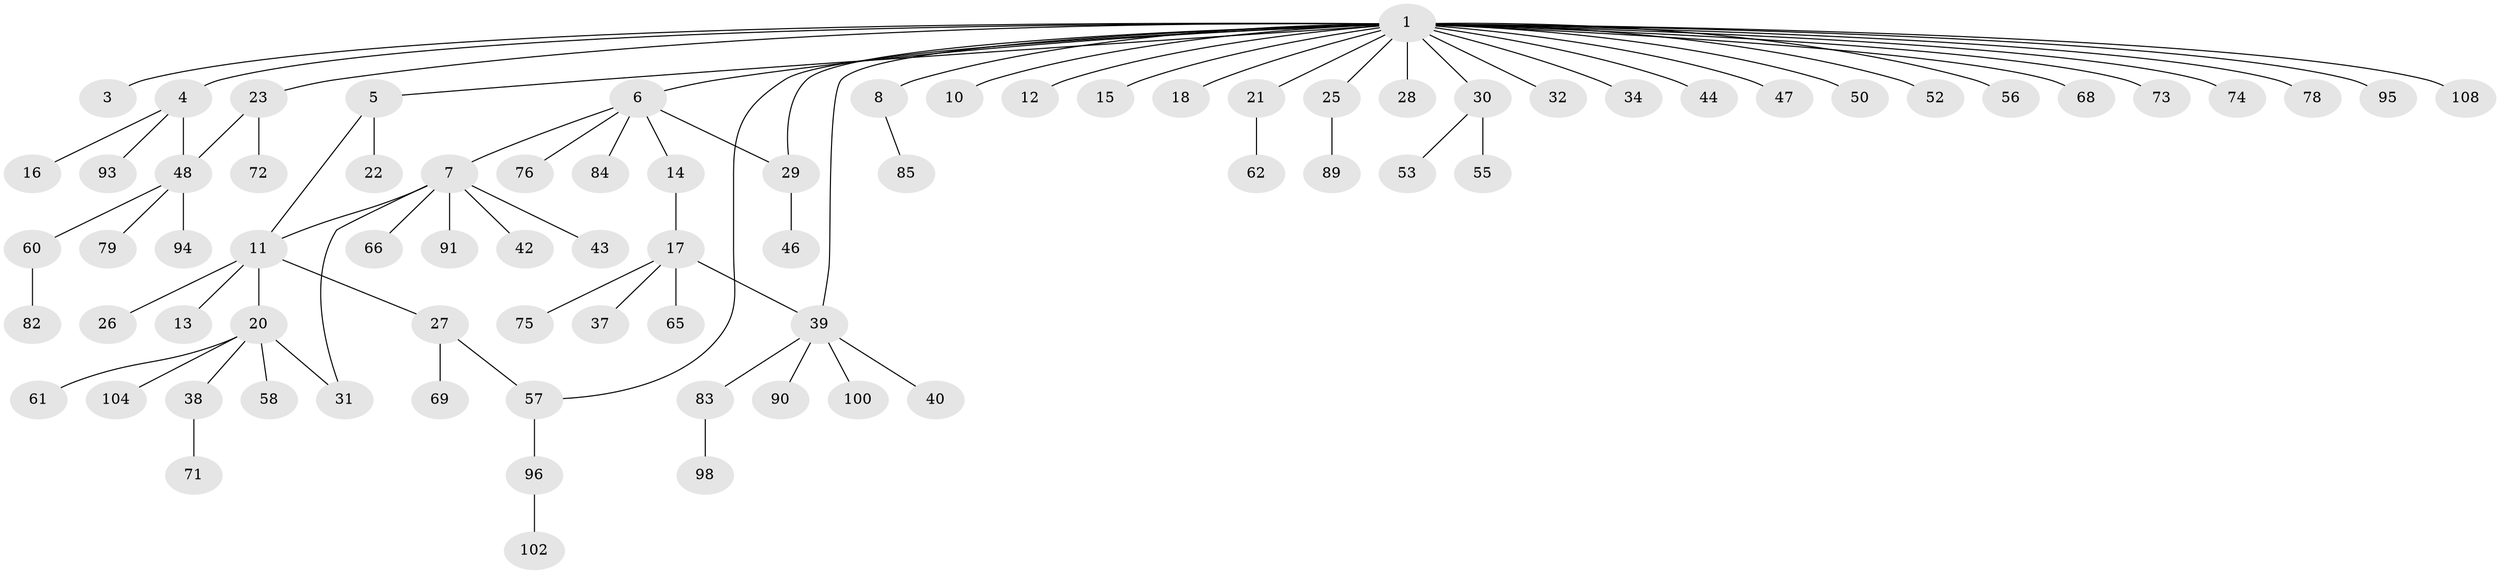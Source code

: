 // Generated by graph-tools (version 1.1) at 2025/51/02/27/25 19:51:55]
// undirected, 77 vertices, 82 edges
graph export_dot {
graph [start="1"]
  node [color=gray90,style=filled];
  1 [super="+2"];
  3 [super="+9"];
  4 [super="+92"];
  5 [super="+107"];
  6 [super="+49"];
  7 [super="+19"];
  8 [super="+35"];
  10 [super="+70"];
  11 [super="+36"];
  12;
  13;
  14 [super="+24"];
  15;
  16 [super="+103"];
  17 [super="+54"];
  18;
  20 [super="+33"];
  21 [super="+64"];
  22;
  23;
  25 [super="+45"];
  26;
  27 [super="+63"];
  28;
  29;
  30 [super="+41"];
  31 [super="+99"];
  32;
  34 [super="+77"];
  37;
  38;
  39 [super="+81"];
  40;
  42;
  43;
  44;
  46 [super="+51"];
  47 [super="+59"];
  48 [super="+88"];
  50 [super="+67"];
  52 [super="+106"];
  53 [super="+101"];
  55 [super="+97"];
  56;
  57 [super="+80"];
  58;
  60;
  61;
  62;
  65;
  66;
  68;
  69;
  71;
  72;
  73;
  74;
  75;
  76;
  78 [super="+105"];
  79;
  82 [super="+86"];
  83;
  84 [super="+87"];
  85;
  89;
  90;
  91;
  93;
  94;
  95;
  96;
  98;
  100;
  102;
  104;
  108;
  1 -- 3;
  1 -- 4;
  1 -- 5;
  1 -- 6;
  1 -- 8;
  1 -- 10;
  1 -- 12;
  1 -- 15;
  1 -- 18;
  1 -- 21;
  1 -- 25;
  1 -- 28;
  1 -- 29;
  1 -- 30 [weight=2];
  1 -- 32;
  1 -- 44;
  1 -- 47;
  1 -- 50;
  1 -- 52;
  1 -- 56;
  1 -- 57;
  1 -- 68;
  1 -- 74;
  1 -- 78;
  1 -- 95;
  1 -- 108;
  1 -- 73;
  1 -- 34;
  1 -- 23;
  1 -- 39;
  4 -- 16;
  4 -- 48;
  4 -- 93;
  5 -- 22;
  5 -- 11;
  6 -- 7;
  6 -- 14;
  6 -- 76;
  6 -- 84;
  6 -- 29;
  7 -- 11;
  7 -- 31;
  7 -- 42;
  7 -- 43;
  7 -- 66;
  7 -- 91;
  8 -- 85;
  11 -- 13;
  11 -- 20;
  11 -- 26;
  11 -- 27;
  14 -- 17;
  17 -- 37;
  17 -- 39;
  17 -- 65;
  17 -- 75;
  20 -- 58;
  20 -- 61;
  20 -- 104;
  20 -- 31;
  20 -- 38;
  21 -- 62;
  23 -- 48;
  23 -- 72;
  25 -- 89;
  27 -- 57;
  27 -- 69;
  29 -- 46;
  30 -- 53;
  30 -- 55;
  38 -- 71;
  39 -- 40;
  39 -- 83;
  39 -- 100;
  39 -- 90;
  48 -- 60;
  48 -- 79;
  48 -- 94;
  57 -- 96;
  60 -- 82;
  83 -- 98;
  96 -- 102;
}
